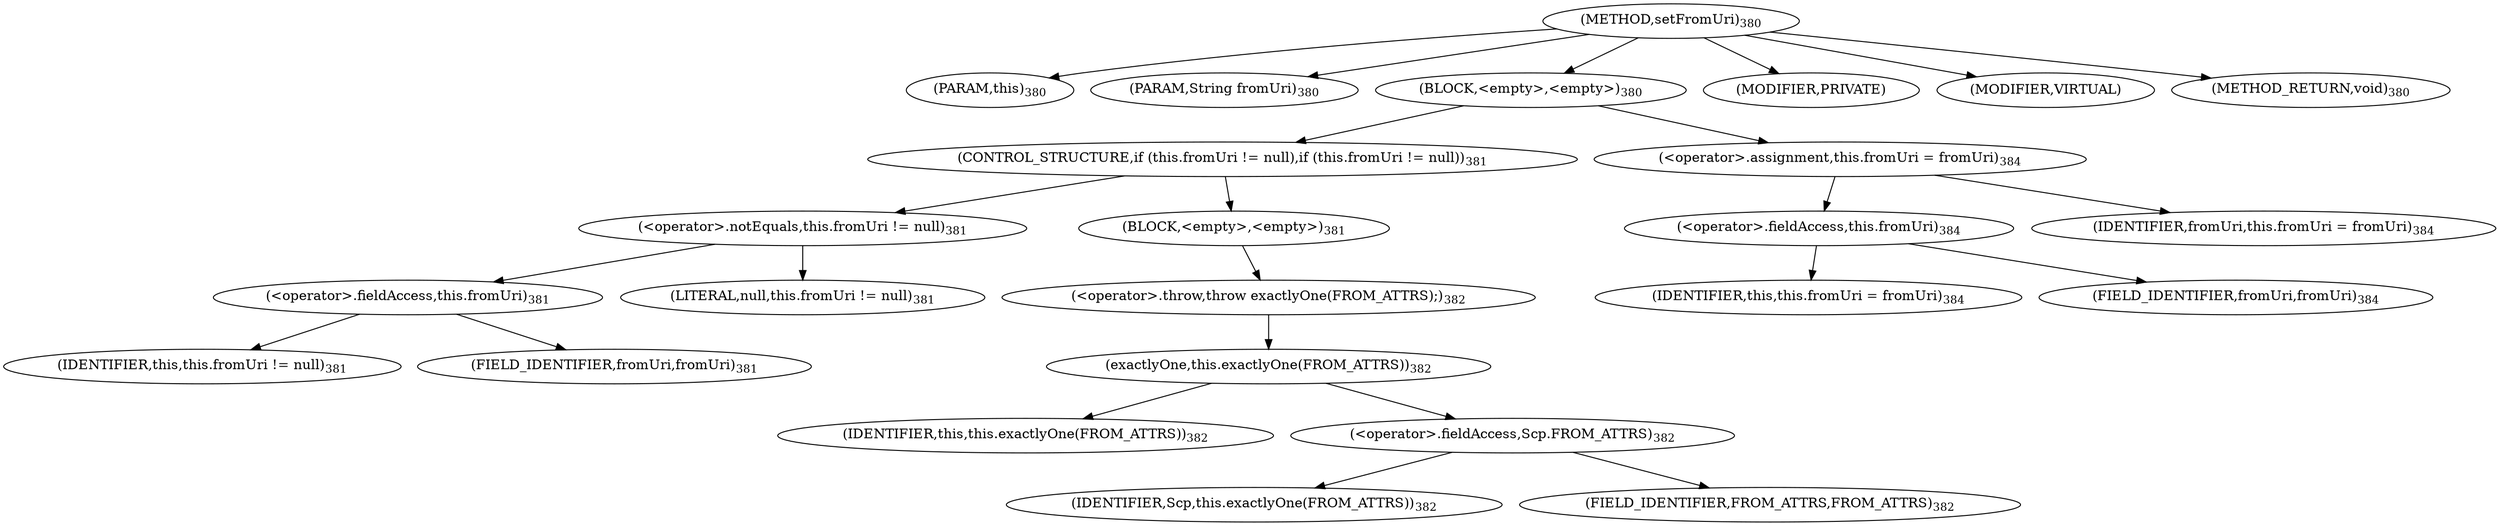 digraph "setFromUri" {  
"962" [label = <(METHOD,setFromUri)<SUB>380</SUB>> ]
"93" [label = <(PARAM,this)<SUB>380</SUB>> ]
"963" [label = <(PARAM,String fromUri)<SUB>380</SUB>> ]
"964" [label = <(BLOCK,&lt;empty&gt;,&lt;empty&gt;)<SUB>380</SUB>> ]
"965" [label = <(CONTROL_STRUCTURE,if (this.fromUri != null),if (this.fromUri != null))<SUB>381</SUB>> ]
"966" [label = <(&lt;operator&gt;.notEquals,this.fromUri != null)<SUB>381</SUB>> ]
"967" [label = <(&lt;operator&gt;.fieldAccess,this.fromUri)<SUB>381</SUB>> ]
"92" [label = <(IDENTIFIER,this,this.fromUri != null)<SUB>381</SUB>> ]
"968" [label = <(FIELD_IDENTIFIER,fromUri,fromUri)<SUB>381</SUB>> ]
"969" [label = <(LITERAL,null,this.fromUri != null)<SUB>381</SUB>> ]
"970" [label = <(BLOCK,&lt;empty&gt;,&lt;empty&gt;)<SUB>381</SUB>> ]
"971" [label = <(&lt;operator&gt;.throw,throw exactlyOne(FROM_ATTRS);)<SUB>382</SUB>> ]
"972" [label = <(exactlyOne,this.exactlyOne(FROM_ATTRS))<SUB>382</SUB>> ]
"94" [label = <(IDENTIFIER,this,this.exactlyOne(FROM_ATTRS))<SUB>382</SUB>> ]
"973" [label = <(&lt;operator&gt;.fieldAccess,Scp.FROM_ATTRS)<SUB>382</SUB>> ]
"974" [label = <(IDENTIFIER,Scp,this.exactlyOne(FROM_ATTRS))<SUB>382</SUB>> ]
"975" [label = <(FIELD_IDENTIFIER,FROM_ATTRS,FROM_ATTRS)<SUB>382</SUB>> ]
"976" [label = <(&lt;operator&gt;.assignment,this.fromUri = fromUri)<SUB>384</SUB>> ]
"977" [label = <(&lt;operator&gt;.fieldAccess,this.fromUri)<SUB>384</SUB>> ]
"95" [label = <(IDENTIFIER,this,this.fromUri = fromUri)<SUB>384</SUB>> ]
"978" [label = <(FIELD_IDENTIFIER,fromUri,fromUri)<SUB>384</SUB>> ]
"979" [label = <(IDENTIFIER,fromUri,this.fromUri = fromUri)<SUB>384</SUB>> ]
"980" [label = <(MODIFIER,PRIVATE)> ]
"981" [label = <(MODIFIER,VIRTUAL)> ]
"982" [label = <(METHOD_RETURN,void)<SUB>380</SUB>> ]
  "962" -> "93" 
  "962" -> "963" 
  "962" -> "964" 
  "962" -> "980" 
  "962" -> "981" 
  "962" -> "982" 
  "964" -> "965" 
  "964" -> "976" 
  "965" -> "966" 
  "965" -> "970" 
  "966" -> "967" 
  "966" -> "969" 
  "967" -> "92" 
  "967" -> "968" 
  "970" -> "971" 
  "971" -> "972" 
  "972" -> "94" 
  "972" -> "973" 
  "973" -> "974" 
  "973" -> "975" 
  "976" -> "977" 
  "976" -> "979" 
  "977" -> "95" 
  "977" -> "978" 
}
